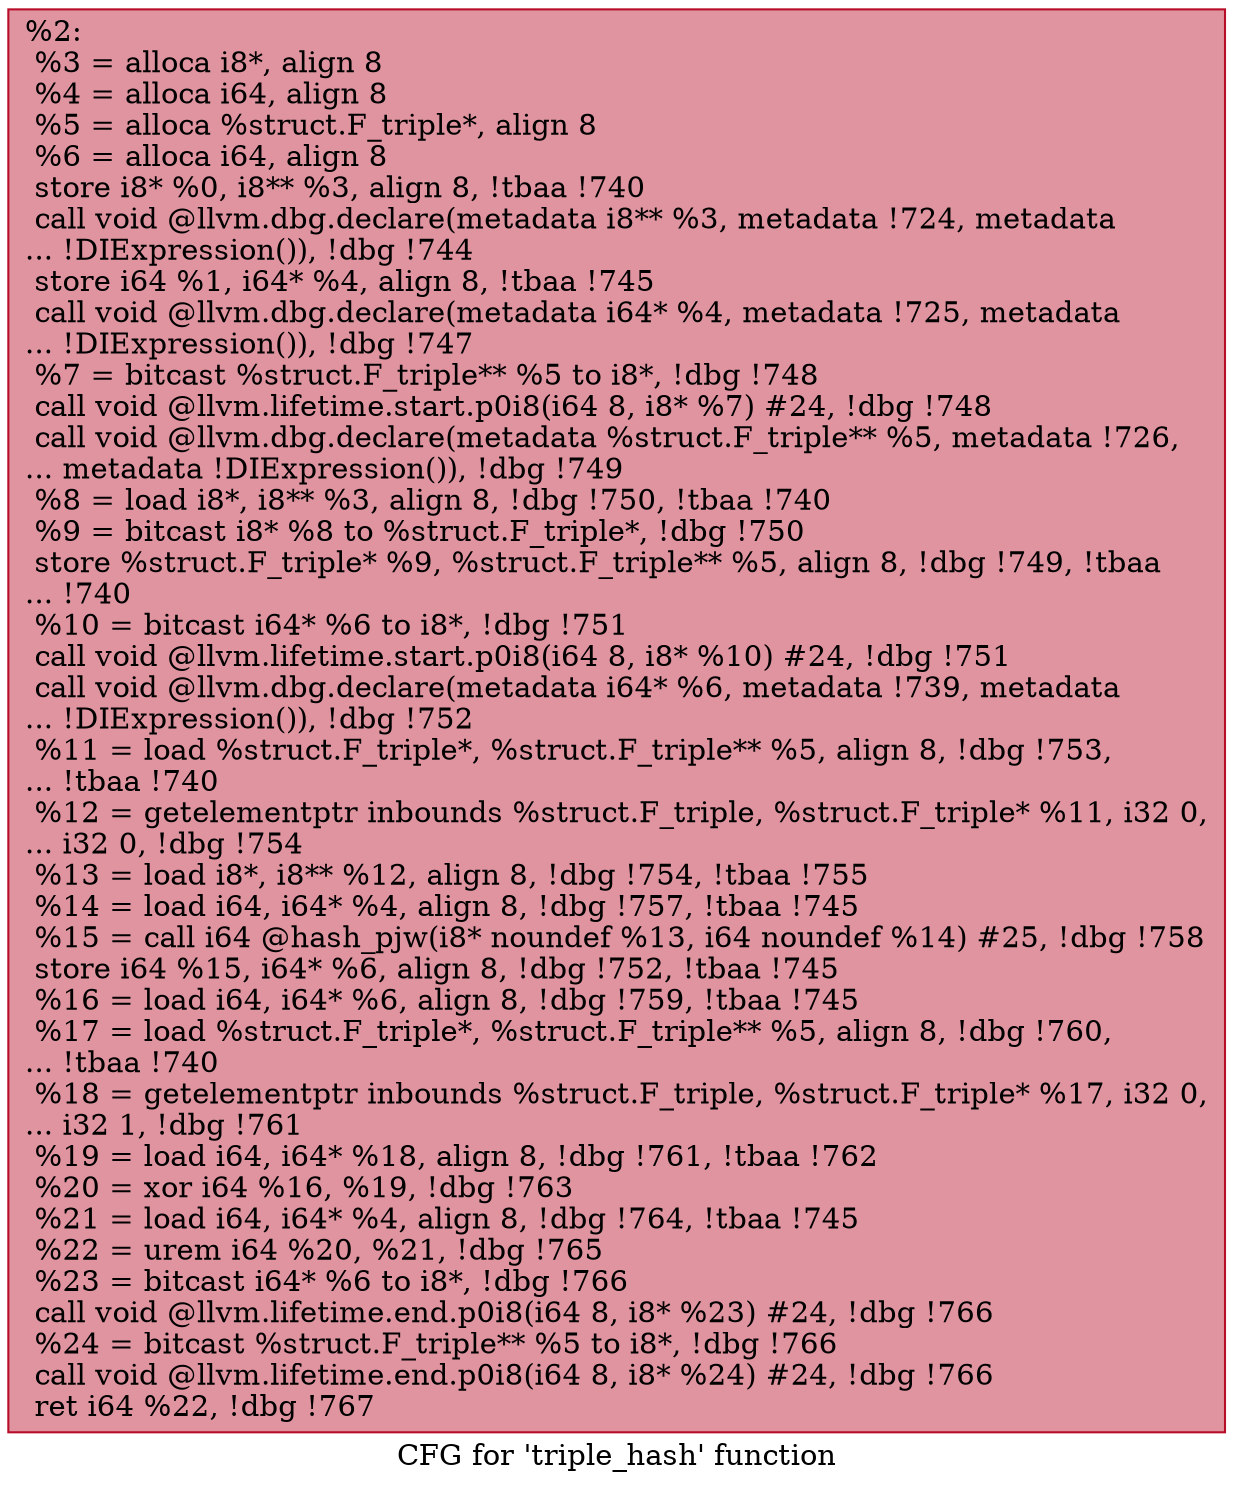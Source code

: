 digraph "CFG for 'triple_hash' function" {
	label="CFG for 'triple_hash' function";

	Node0x191e100 [shape=record,color="#b70d28ff", style=filled, fillcolor="#b70d2870",label="{%2:\l  %3 = alloca i8*, align 8\l  %4 = alloca i64, align 8\l  %5 = alloca %struct.F_triple*, align 8\l  %6 = alloca i64, align 8\l  store i8* %0, i8** %3, align 8, !tbaa !740\l  call void @llvm.dbg.declare(metadata i8** %3, metadata !724, metadata\l... !DIExpression()), !dbg !744\l  store i64 %1, i64* %4, align 8, !tbaa !745\l  call void @llvm.dbg.declare(metadata i64* %4, metadata !725, metadata\l... !DIExpression()), !dbg !747\l  %7 = bitcast %struct.F_triple** %5 to i8*, !dbg !748\l  call void @llvm.lifetime.start.p0i8(i64 8, i8* %7) #24, !dbg !748\l  call void @llvm.dbg.declare(metadata %struct.F_triple** %5, metadata !726,\l... metadata !DIExpression()), !dbg !749\l  %8 = load i8*, i8** %3, align 8, !dbg !750, !tbaa !740\l  %9 = bitcast i8* %8 to %struct.F_triple*, !dbg !750\l  store %struct.F_triple* %9, %struct.F_triple** %5, align 8, !dbg !749, !tbaa\l... !740\l  %10 = bitcast i64* %6 to i8*, !dbg !751\l  call void @llvm.lifetime.start.p0i8(i64 8, i8* %10) #24, !dbg !751\l  call void @llvm.dbg.declare(metadata i64* %6, metadata !739, metadata\l... !DIExpression()), !dbg !752\l  %11 = load %struct.F_triple*, %struct.F_triple** %5, align 8, !dbg !753,\l... !tbaa !740\l  %12 = getelementptr inbounds %struct.F_triple, %struct.F_triple* %11, i32 0,\l... i32 0, !dbg !754\l  %13 = load i8*, i8** %12, align 8, !dbg !754, !tbaa !755\l  %14 = load i64, i64* %4, align 8, !dbg !757, !tbaa !745\l  %15 = call i64 @hash_pjw(i8* noundef %13, i64 noundef %14) #25, !dbg !758\l  store i64 %15, i64* %6, align 8, !dbg !752, !tbaa !745\l  %16 = load i64, i64* %6, align 8, !dbg !759, !tbaa !745\l  %17 = load %struct.F_triple*, %struct.F_triple** %5, align 8, !dbg !760,\l... !tbaa !740\l  %18 = getelementptr inbounds %struct.F_triple, %struct.F_triple* %17, i32 0,\l... i32 1, !dbg !761\l  %19 = load i64, i64* %18, align 8, !dbg !761, !tbaa !762\l  %20 = xor i64 %16, %19, !dbg !763\l  %21 = load i64, i64* %4, align 8, !dbg !764, !tbaa !745\l  %22 = urem i64 %20, %21, !dbg !765\l  %23 = bitcast i64* %6 to i8*, !dbg !766\l  call void @llvm.lifetime.end.p0i8(i64 8, i8* %23) #24, !dbg !766\l  %24 = bitcast %struct.F_triple** %5 to i8*, !dbg !766\l  call void @llvm.lifetime.end.p0i8(i64 8, i8* %24) #24, !dbg !766\l  ret i64 %22, !dbg !767\l}"];
}
